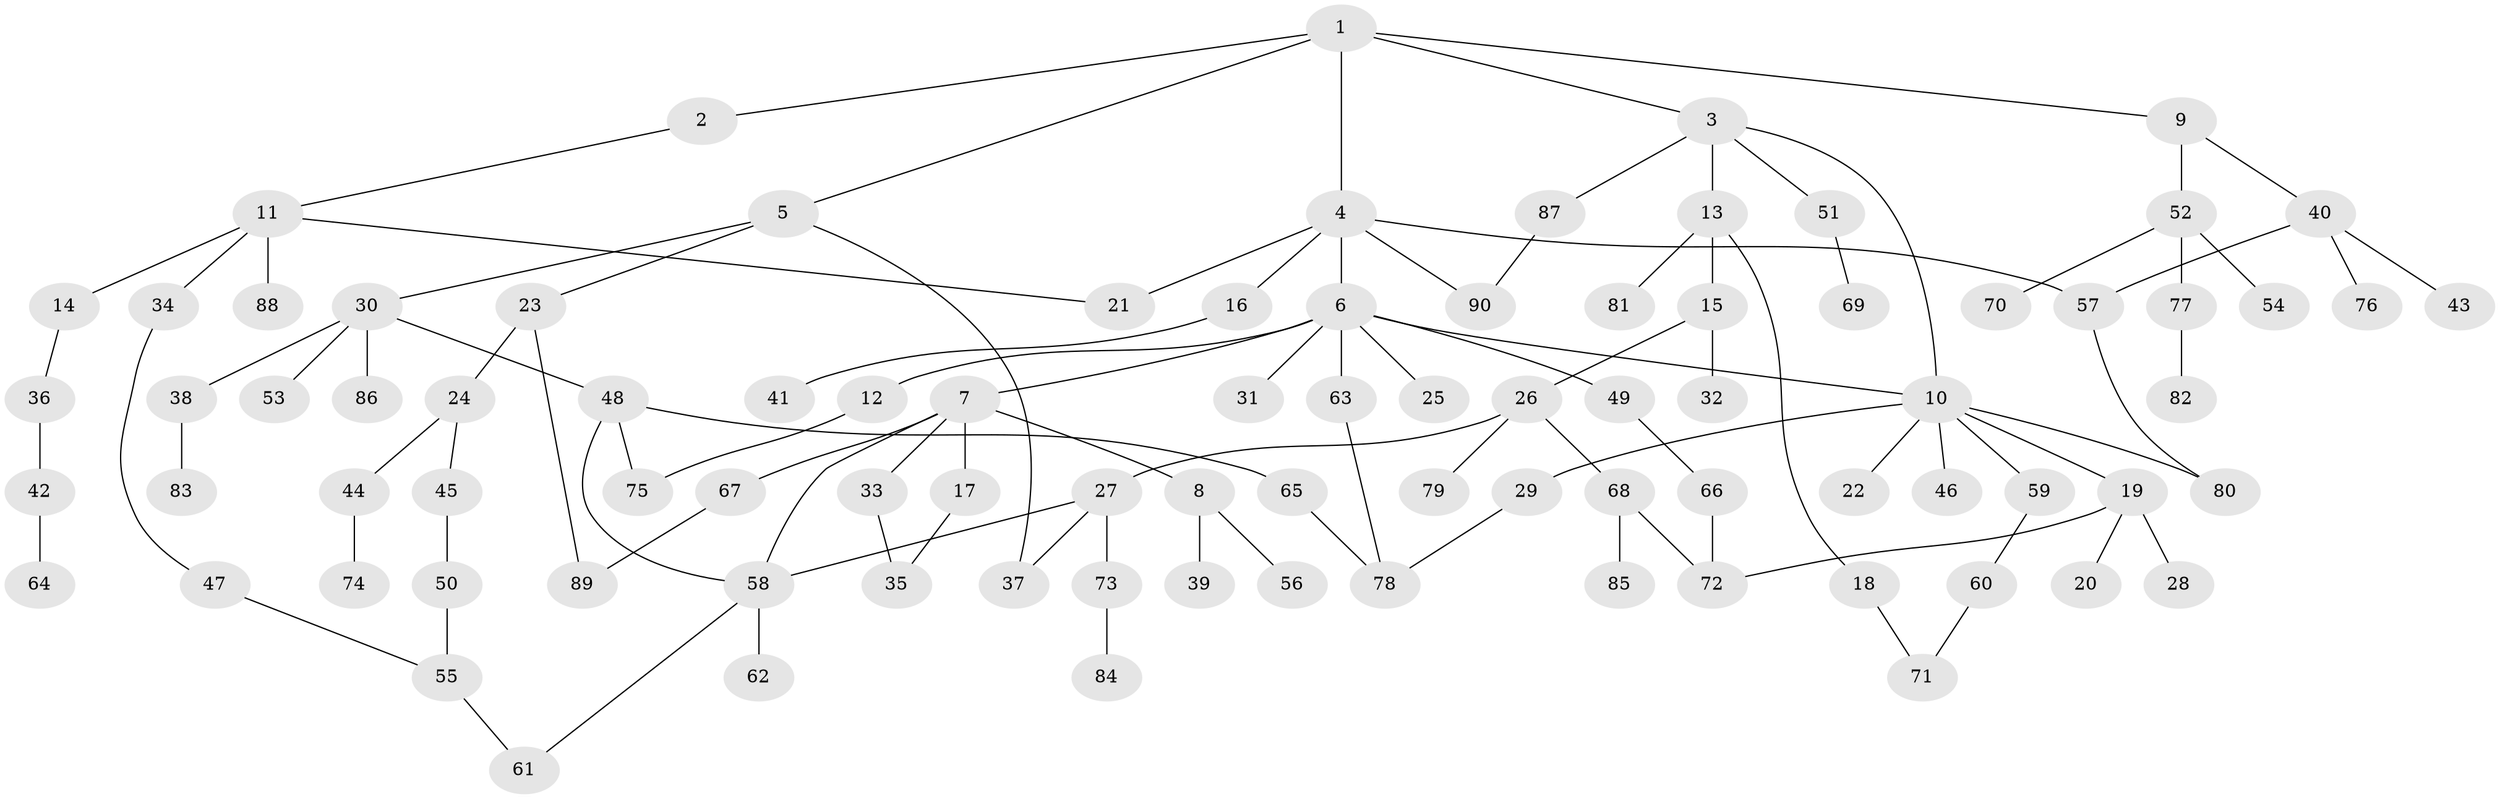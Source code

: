 // Generated by graph-tools (version 1.1) at 2025/01/03/09/25 03:01:01]
// undirected, 90 vertices, 107 edges
graph export_dot {
graph [start="1"]
  node [color=gray90,style=filled];
  1;
  2;
  3;
  4;
  5;
  6;
  7;
  8;
  9;
  10;
  11;
  12;
  13;
  14;
  15;
  16;
  17;
  18;
  19;
  20;
  21;
  22;
  23;
  24;
  25;
  26;
  27;
  28;
  29;
  30;
  31;
  32;
  33;
  34;
  35;
  36;
  37;
  38;
  39;
  40;
  41;
  42;
  43;
  44;
  45;
  46;
  47;
  48;
  49;
  50;
  51;
  52;
  53;
  54;
  55;
  56;
  57;
  58;
  59;
  60;
  61;
  62;
  63;
  64;
  65;
  66;
  67;
  68;
  69;
  70;
  71;
  72;
  73;
  74;
  75;
  76;
  77;
  78;
  79;
  80;
  81;
  82;
  83;
  84;
  85;
  86;
  87;
  88;
  89;
  90;
  1 -- 2;
  1 -- 3;
  1 -- 4;
  1 -- 5;
  1 -- 9;
  2 -- 11;
  3 -- 13;
  3 -- 51;
  3 -- 87;
  3 -- 10;
  4 -- 6;
  4 -- 16;
  4 -- 21;
  4 -- 57;
  4 -- 90;
  5 -- 23;
  5 -- 30;
  5 -- 37;
  6 -- 7;
  6 -- 10;
  6 -- 12;
  6 -- 25;
  6 -- 31;
  6 -- 49;
  6 -- 63;
  7 -- 8;
  7 -- 17;
  7 -- 33;
  7 -- 67;
  7 -- 58;
  8 -- 39;
  8 -- 56;
  9 -- 40;
  9 -- 52;
  10 -- 19;
  10 -- 22;
  10 -- 29;
  10 -- 46;
  10 -- 59;
  10 -- 80;
  11 -- 14;
  11 -- 34;
  11 -- 88;
  11 -- 21;
  12 -- 75;
  13 -- 15;
  13 -- 18;
  13 -- 81;
  14 -- 36;
  15 -- 26;
  15 -- 32;
  16 -- 41;
  17 -- 35;
  18 -- 71;
  19 -- 20;
  19 -- 28;
  19 -- 72;
  23 -- 24;
  23 -- 89;
  24 -- 44;
  24 -- 45;
  26 -- 27;
  26 -- 68;
  26 -- 79;
  27 -- 37;
  27 -- 73;
  27 -- 58;
  29 -- 78;
  30 -- 38;
  30 -- 48;
  30 -- 53;
  30 -- 86;
  33 -- 35;
  34 -- 47;
  36 -- 42;
  38 -- 83;
  40 -- 43;
  40 -- 76;
  40 -- 57;
  42 -- 64;
  44 -- 74;
  45 -- 50;
  47 -- 55;
  48 -- 58;
  48 -- 65;
  48 -- 75;
  49 -- 66;
  50 -- 55;
  51 -- 69;
  52 -- 54;
  52 -- 70;
  52 -- 77;
  55 -- 61;
  57 -- 80;
  58 -- 61;
  58 -- 62;
  59 -- 60;
  60 -- 71;
  63 -- 78;
  65 -- 78;
  66 -- 72;
  67 -- 89;
  68 -- 85;
  68 -- 72;
  73 -- 84;
  77 -- 82;
  87 -- 90;
}
